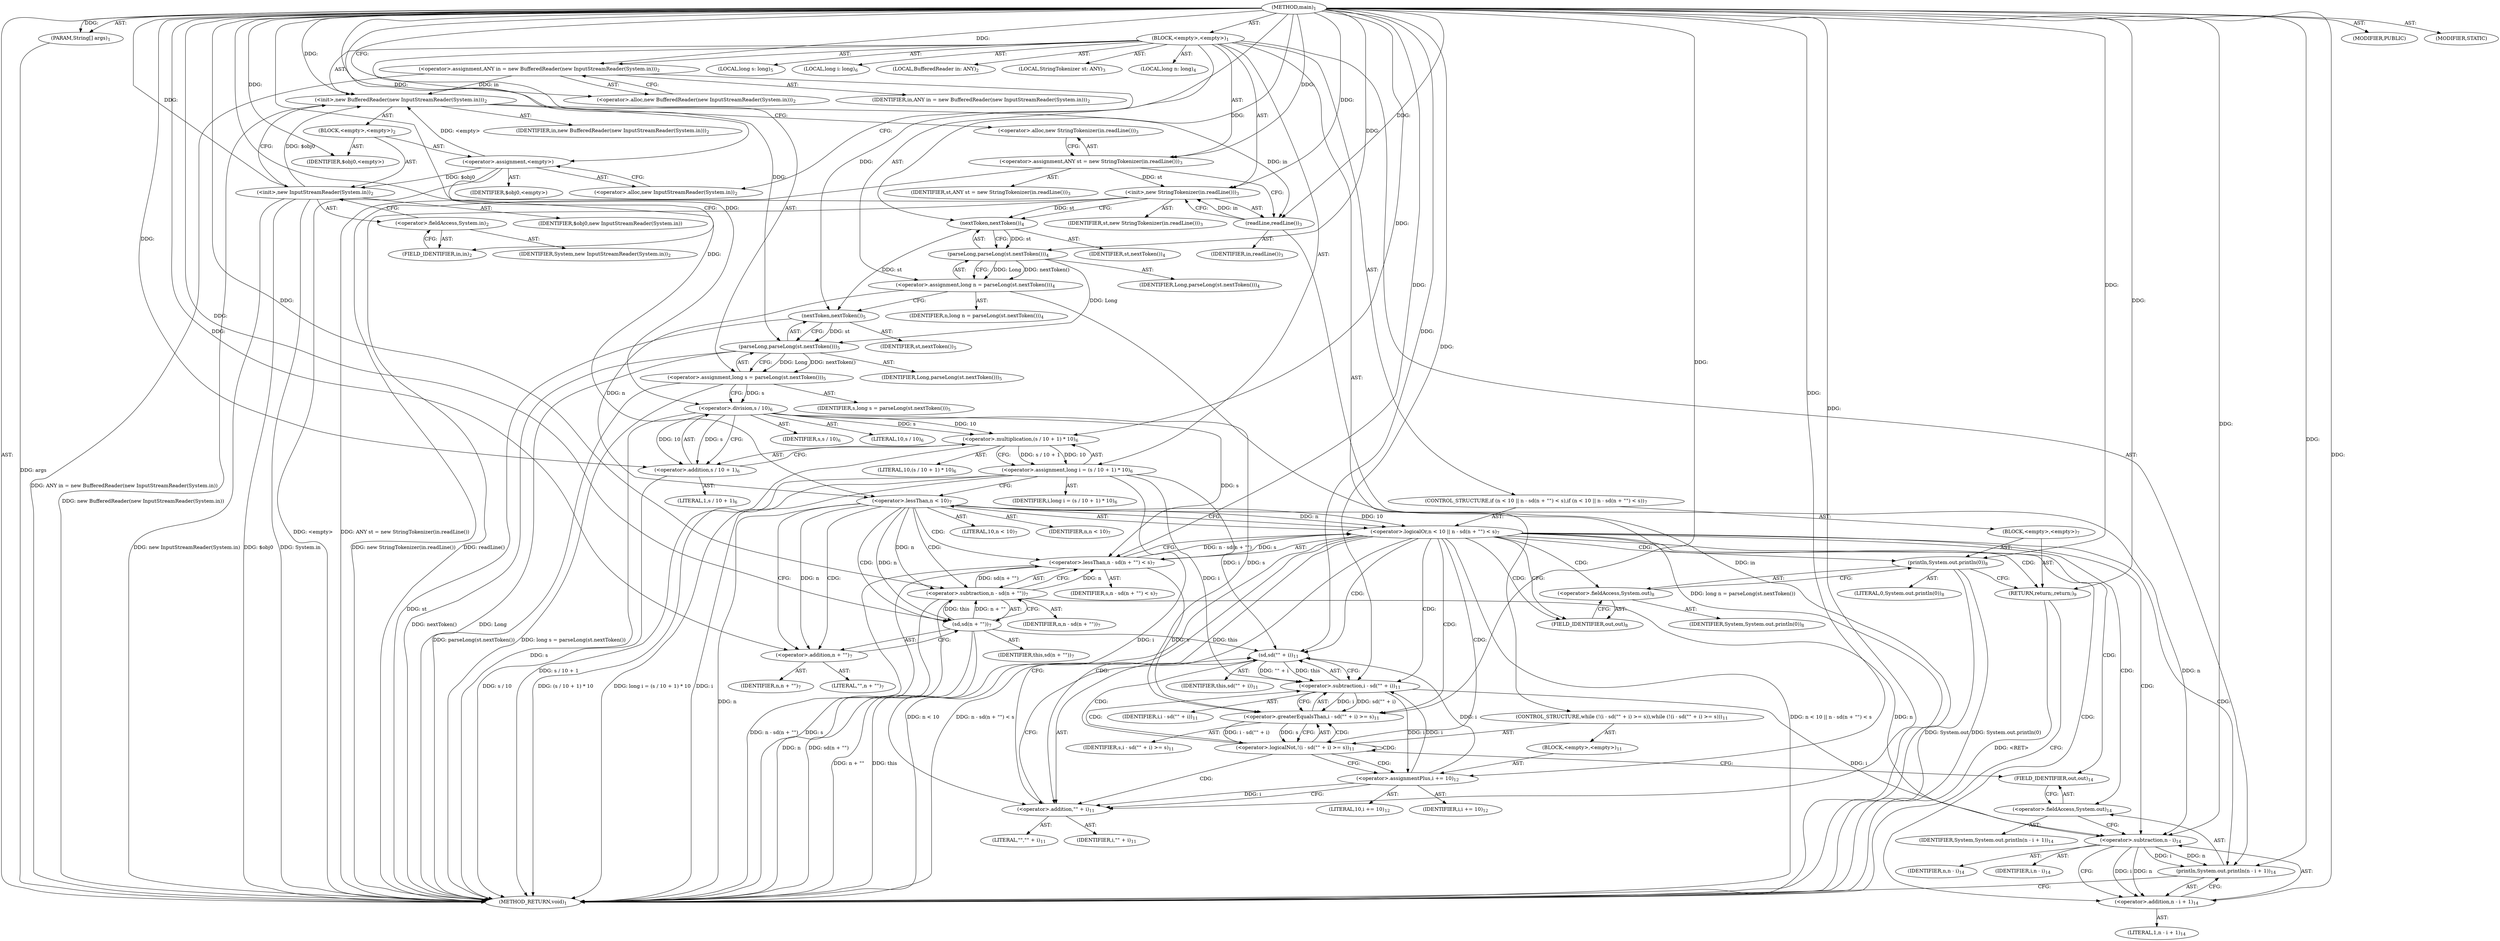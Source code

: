 digraph "main" {  
"21" [label = <(METHOD,main)<SUB>1</SUB>> ]
"22" [label = <(PARAM,String[] args)<SUB>1</SUB>> ]
"23" [label = <(BLOCK,&lt;empty&gt;,&lt;empty&gt;)<SUB>1</SUB>> ]
"4" [label = <(LOCAL,BufferedReader in: ANY)<SUB>2</SUB>> ]
"24" [label = <(&lt;operator&gt;.assignment,ANY in = new BufferedReader(new InputStreamReader(System.in)))<SUB>2</SUB>> ]
"25" [label = <(IDENTIFIER,in,ANY in = new BufferedReader(new InputStreamReader(System.in)))<SUB>2</SUB>> ]
"26" [label = <(&lt;operator&gt;.alloc,new BufferedReader(new InputStreamReader(System.in)))<SUB>2</SUB>> ]
"27" [label = <(&lt;init&gt;,new BufferedReader(new InputStreamReader(System.in)))<SUB>2</SUB>> ]
"3" [label = <(IDENTIFIER,in,new BufferedReader(new InputStreamReader(System.in)))<SUB>2</SUB>> ]
"28" [label = <(BLOCK,&lt;empty&gt;,&lt;empty&gt;)<SUB>2</SUB>> ]
"29" [label = <(&lt;operator&gt;.assignment,&lt;empty&gt;)> ]
"30" [label = <(IDENTIFIER,$obj0,&lt;empty&gt;)> ]
"31" [label = <(&lt;operator&gt;.alloc,new InputStreamReader(System.in))<SUB>2</SUB>> ]
"32" [label = <(&lt;init&gt;,new InputStreamReader(System.in))<SUB>2</SUB>> ]
"33" [label = <(IDENTIFIER,$obj0,new InputStreamReader(System.in))> ]
"34" [label = <(&lt;operator&gt;.fieldAccess,System.in)<SUB>2</SUB>> ]
"35" [label = <(IDENTIFIER,System,new InputStreamReader(System.in))<SUB>2</SUB>> ]
"36" [label = <(FIELD_IDENTIFIER,in,in)<SUB>2</SUB>> ]
"37" [label = <(IDENTIFIER,$obj0,&lt;empty&gt;)> ]
"6" [label = <(LOCAL,StringTokenizer st: ANY)<SUB>3</SUB>> ]
"38" [label = <(&lt;operator&gt;.assignment,ANY st = new StringTokenizer(in.readLine()))<SUB>3</SUB>> ]
"39" [label = <(IDENTIFIER,st,ANY st = new StringTokenizer(in.readLine()))<SUB>3</SUB>> ]
"40" [label = <(&lt;operator&gt;.alloc,new StringTokenizer(in.readLine()))<SUB>3</SUB>> ]
"41" [label = <(&lt;init&gt;,new StringTokenizer(in.readLine()))<SUB>3</SUB>> ]
"5" [label = <(IDENTIFIER,st,new StringTokenizer(in.readLine()))<SUB>3</SUB>> ]
"42" [label = <(readLine,readLine())<SUB>3</SUB>> ]
"43" [label = <(IDENTIFIER,in,readLine())<SUB>3</SUB>> ]
"44" [label = <(LOCAL,long n: long)<SUB>4</SUB>> ]
"45" [label = <(&lt;operator&gt;.assignment,long n = parseLong(st.nextToken()))<SUB>4</SUB>> ]
"46" [label = <(IDENTIFIER,n,long n = parseLong(st.nextToken()))<SUB>4</SUB>> ]
"47" [label = <(parseLong,parseLong(st.nextToken()))<SUB>4</SUB>> ]
"48" [label = <(IDENTIFIER,Long,parseLong(st.nextToken()))<SUB>4</SUB>> ]
"49" [label = <(nextToken,nextToken())<SUB>4</SUB>> ]
"50" [label = <(IDENTIFIER,st,nextToken())<SUB>4</SUB>> ]
"51" [label = <(LOCAL,long s: long)<SUB>5</SUB>> ]
"52" [label = <(&lt;operator&gt;.assignment,long s = parseLong(st.nextToken()))<SUB>5</SUB>> ]
"53" [label = <(IDENTIFIER,s,long s = parseLong(st.nextToken()))<SUB>5</SUB>> ]
"54" [label = <(parseLong,parseLong(st.nextToken()))<SUB>5</SUB>> ]
"55" [label = <(IDENTIFIER,Long,parseLong(st.nextToken()))<SUB>5</SUB>> ]
"56" [label = <(nextToken,nextToken())<SUB>5</SUB>> ]
"57" [label = <(IDENTIFIER,st,nextToken())<SUB>5</SUB>> ]
"58" [label = <(LOCAL,long i: long)<SUB>6</SUB>> ]
"59" [label = <(&lt;operator&gt;.assignment,long i = (s / 10 + 1) * 10)<SUB>6</SUB>> ]
"60" [label = <(IDENTIFIER,i,long i = (s / 10 + 1) * 10)<SUB>6</SUB>> ]
"61" [label = <(&lt;operator&gt;.multiplication,(s / 10 + 1) * 10)<SUB>6</SUB>> ]
"62" [label = <(&lt;operator&gt;.addition,s / 10 + 1)<SUB>6</SUB>> ]
"63" [label = <(&lt;operator&gt;.division,s / 10)<SUB>6</SUB>> ]
"64" [label = <(IDENTIFIER,s,s / 10)<SUB>6</SUB>> ]
"65" [label = <(LITERAL,10,s / 10)<SUB>6</SUB>> ]
"66" [label = <(LITERAL,1,s / 10 + 1)<SUB>6</SUB>> ]
"67" [label = <(LITERAL,10,(s / 10 + 1) * 10)<SUB>6</SUB>> ]
"68" [label = <(CONTROL_STRUCTURE,if (n &lt; 10 || n - sd(n + &quot;&quot;) &lt; s),if (n &lt; 10 || n - sd(n + &quot;&quot;) &lt; s))<SUB>7</SUB>> ]
"69" [label = <(&lt;operator&gt;.logicalOr,n &lt; 10 || n - sd(n + &quot;&quot;) &lt; s)<SUB>7</SUB>> ]
"70" [label = <(&lt;operator&gt;.lessThan,n &lt; 10)<SUB>7</SUB>> ]
"71" [label = <(IDENTIFIER,n,n &lt; 10)<SUB>7</SUB>> ]
"72" [label = <(LITERAL,10,n &lt; 10)<SUB>7</SUB>> ]
"73" [label = <(&lt;operator&gt;.lessThan,n - sd(n + &quot;&quot;) &lt; s)<SUB>7</SUB>> ]
"74" [label = <(&lt;operator&gt;.subtraction,n - sd(n + &quot;&quot;))<SUB>7</SUB>> ]
"75" [label = <(IDENTIFIER,n,n - sd(n + &quot;&quot;))<SUB>7</SUB>> ]
"76" [label = <(sd,sd(n + &quot;&quot;))<SUB>7</SUB>> ]
"77" [label = <(IDENTIFIER,this,sd(n + &quot;&quot;))<SUB>7</SUB>> ]
"78" [label = <(&lt;operator&gt;.addition,n + &quot;&quot;)<SUB>7</SUB>> ]
"79" [label = <(IDENTIFIER,n,n + &quot;&quot;)<SUB>7</SUB>> ]
"80" [label = <(LITERAL,&quot;&quot;,n + &quot;&quot;)<SUB>7</SUB>> ]
"81" [label = <(IDENTIFIER,s,n - sd(n + &quot;&quot;) &lt; s)<SUB>7</SUB>> ]
"82" [label = <(BLOCK,&lt;empty&gt;,&lt;empty&gt;)<SUB>7</SUB>> ]
"83" [label = <(println,System.out.println(0))<SUB>8</SUB>> ]
"84" [label = <(&lt;operator&gt;.fieldAccess,System.out)<SUB>8</SUB>> ]
"85" [label = <(IDENTIFIER,System,System.out.println(0))<SUB>8</SUB>> ]
"86" [label = <(FIELD_IDENTIFIER,out,out)<SUB>8</SUB>> ]
"87" [label = <(LITERAL,0,System.out.println(0))<SUB>8</SUB>> ]
"88" [label = <(RETURN,return;,return;)<SUB>9</SUB>> ]
"89" [label = <(CONTROL_STRUCTURE,while (!(i - sd(&quot;&quot; + i) &gt;= s)),while (!(i - sd(&quot;&quot; + i) &gt;= s)))<SUB>11</SUB>> ]
"90" [label = <(&lt;operator&gt;.logicalNot,!(i - sd(&quot;&quot; + i) &gt;= s))<SUB>11</SUB>> ]
"91" [label = <(&lt;operator&gt;.greaterEqualsThan,i - sd(&quot;&quot; + i) &gt;= s)<SUB>11</SUB>> ]
"92" [label = <(&lt;operator&gt;.subtraction,i - sd(&quot;&quot; + i))<SUB>11</SUB>> ]
"93" [label = <(IDENTIFIER,i,i - sd(&quot;&quot; + i))<SUB>11</SUB>> ]
"94" [label = <(sd,sd(&quot;&quot; + i))<SUB>11</SUB>> ]
"95" [label = <(IDENTIFIER,this,sd(&quot;&quot; + i))<SUB>11</SUB>> ]
"96" [label = <(&lt;operator&gt;.addition,&quot;&quot; + i)<SUB>11</SUB>> ]
"97" [label = <(LITERAL,&quot;&quot;,&quot;&quot; + i)<SUB>11</SUB>> ]
"98" [label = <(IDENTIFIER,i,&quot;&quot; + i)<SUB>11</SUB>> ]
"99" [label = <(IDENTIFIER,s,i - sd(&quot;&quot; + i) &gt;= s)<SUB>11</SUB>> ]
"100" [label = <(BLOCK,&lt;empty&gt;,&lt;empty&gt;)<SUB>11</SUB>> ]
"101" [label = <(&lt;operator&gt;.assignmentPlus,i += 10)<SUB>12</SUB>> ]
"102" [label = <(IDENTIFIER,i,i += 10)<SUB>12</SUB>> ]
"103" [label = <(LITERAL,10,i += 10)<SUB>12</SUB>> ]
"104" [label = <(println,System.out.println(n - i + 1))<SUB>14</SUB>> ]
"105" [label = <(&lt;operator&gt;.fieldAccess,System.out)<SUB>14</SUB>> ]
"106" [label = <(IDENTIFIER,System,System.out.println(n - i + 1))<SUB>14</SUB>> ]
"107" [label = <(FIELD_IDENTIFIER,out,out)<SUB>14</SUB>> ]
"108" [label = <(&lt;operator&gt;.addition,n - i + 1)<SUB>14</SUB>> ]
"109" [label = <(&lt;operator&gt;.subtraction,n - i)<SUB>14</SUB>> ]
"110" [label = <(IDENTIFIER,n,n - i)<SUB>14</SUB>> ]
"111" [label = <(IDENTIFIER,i,n - i)<SUB>14</SUB>> ]
"112" [label = <(LITERAL,1,n - i + 1)<SUB>14</SUB>> ]
"113" [label = <(MODIFIER,PUBLIC)> ]
"114" [label = <(MODIFIER,STATIC)> ]
"115" [label = <(METHOD_RETURN,void)<SUB>1</SUB>> ]
  "21" -> "22"  [ label = "AST: "] 
  "21" -> "23"  [ label = "AST: "] 
  "21" -> "113"  [ label = "AST: "] 
  "21" -> "114"  [ label = "AST: "] 
  "21" -> "115"  [ label = "AST: "] 
  "23" -> "4"  [ label = "AST: "] 
  "23" -> "24"  [ label = "AST: "] 
  "23" -> "27"  [ label = "AST: "] 
  "23" -> "6"  [ label = "AST: "] 
  "23" -> "38"  [ label = "AST: "] 
  "23" -> "41"  [ label = "AST: "] 
  "23" -> "44"  [ label = "AST: "] 
  "23" -> "45"  [ label = "AST: "] 
  "23" -> "51"  [ label = "AST: "] 
  "23" -> "52"  [ label = "AST: "] 
  "23" -> "58"  [ label = "AST: "] 
  "23" -> "59"  [ label = "AST: "] 
  "23" -> "68"  [ label = "AST: "] 
  "23" -> "89"  [ label = "AST: "] 
  "23" -> "104"  [ label = "AST: "] 
  "24" -> "25"  [ label = "AST: "] 
  "24" -> "26"  [ label = "AST: "] 
  "27" -> "3"  [ label = "AST: "] 
  "27" -> "28"  [ label = "AST: "] 
  "28" -> "29"  [ label = "AST: "] 
  "28" -> "32"  [ label = "AST: "] 
  "28" -> "37"  [ label = "AST: "] 
  "29" -> "30"  [ label = "AST: "] 
  "29" -> "31"  [ label = "AST: "] 
  "32" -> "33"  [ label = "AST: "] 
  "32" -> "34"  [ label = "AST: "] 
  "34" -> "35"  [ label = "AST: "] 
  "34" -> "36"  [ label = "AST: "] 
  "38" -> "39"  [ label = "AST: "] 
  "38" -> "40"  [ label = "AST: "] 
  "41" -> "5"  [ label = "AST: "] 
  "41" -> "42"  [ label = "AST: "] 
  "42" -> "43"  [ label = "AST: "] 
  "45" -> "46"  [ label = "AST: "] 
  "45" -> "47"  [ label = "AST: "] 
  "47" -> "48"  [ label = "AST: "] 
  "47" -> "49"  [ label = "AST: "] 
  "49" -> "50"  [ label = "AST: "] 
  "52" -> "53"  [ label = "AST: "] 
  "52" -> "54"  [ label = "AST: "] 
  "54" -> "55"  [ label = "AST: "] 
  "54" -> "56"  [ label = "AST: "] 
  "56" -> "57"  [ label = "AST: "] 
  "59" -> "60"  [ label = "AST: "] 
  "59" -> "61"  [ label = "AST: "] 
  "61" -> "62"  [ label = "AST: "] 
  "61" -> "67"  [ label = "AST: "] 
  "62" -> "63"  [ label = "AST: "] 
  "62" -> "66"  [ label = "AST: "] 
  "63" -> "64"  [ label = "AST: "] 
  "63" -> "65"  [ label = "AST: "] 
  "68" -> "69"  [ label = "AST: "] 
  "68" -> "82"  [ label = "AST: "] 
  "69" -> "70"  [ label = "AST: "] 
  "69" -> "73"  [ label = "AST: "] 
  "70" -> "71"  [ label = "AST: "] 
  "70" -> "72"  [ label = "AST: "] 
  "73" -> "74"  [ label = "AST: "] 
  "73" -> "81"  [ label = "AST: "] 
  "74" -> "75"  [ label = "AST: "] 
  "74" -> "76"  [ label = "AST: "] 
  "76" -> "77"  [ label = "AST: "] 
  "76" -> "78"  [ label = "AST: "] 
  "78" -> "79"  [ label = "AST: "] 
  "78" -> "80"  [ label = "AST: "] 
  "82" -> "83"  [ label = "AST: "] 
  "82" -> "88"  [ label = "AST: "] 
  "83" -> "84"  [ label = "AST: "] 
  "83" -> "87"  [ label = "AST: "] 
  "84" -> "85"  [ label = "AST: "] 
  "84" -> "86"  [ label = "AST: "] 
  "89" -> "90"  [ label = "AST: "] 
  "89" -> "100"  [ label = "AST: "] 
  "90" -> "91"  [ label = "AST: "] 
  "91" -> "92"  [ label = "AST: "] 
  "91" -> "99"  [ label = "AST: "] 
  "92" -> "93"  [ label = "AST: "] 
  "92" -> "94"  [ label = "AST: "] 
  "94" -> "95"  [ label = "AST: "] 
  "94" -> "96"  [ label = "AST: "] 
  "96" -> "97"  [ label = "AST: "] 
  "96" -> "98"  [ label = "AST: "] 
  "100" -> "101"  [ label = "AST: "] 
  "101" -> "102"  [ label = "AST: "] 
  "101" -> "103"  [ label = "AST: "] 
  "104" -> "105"  [ label = "AST: "] 
  "104" -> "108"  [ label = "AST: "] 
  "105" -> "106"  [ label = "AST: "] 
  "105" -> "107"  [ label = "AST: "] 
  "108" -> "109"  [ label = "AST: "] 
  "108" -> "112"  [ label = "AST: "] 
  "109" -> "110"  [ label = "AST: "] 
  "109" -> "111"  [ label = "AST: "] 
  "24" -> "31"  [ label = "CFG: "] 
  "27" -> "40"  [ label = "CFG: "] 
  "38" -> "42"  [ label = "CFG: "] 
  "41" -> "49"  [ label = "CFG: "] 
  "45" -> "56"  [ label = "CFG: "] 
  "52" -> "63"  [ label = "CFG: "] 
  "59" -> "70"  [ label = "CFG: "] 
  "104" -> "115"  [ label = "CFG: "] 
  "26" -> "24"  [ label = "CFG: "] 
  "40" -> "38"  [ label = "CFG: "] 
  "42" -> "41"  [ label = "CFG: "] 
  "47" -> "45"  [ label = "CFG: "] 
  "54" -> "52"  [ label = "CFG: "] 
  "61" -> "59"  [ label = "CFG: "] 
  "69" -> "86"  [ label = "CFG: "] 
  "69" -> "96"  [ label = "CFG: "] 
  "90" -> "101"  [ label = "CFG: "] 
  "90" -> "107"  [ label = "CFG: "] 
  "105" -> "109"  [ label = "CFG: "] 
  "108" -> "104"  [ label = "CFG: "] 
  "29" -> "36"  [ label = "CFG: "] 
  "32" -> "27"  [ label = "CFG: "] 
  "49" -> "47"  [ label = "CFG: "] 
  "56" -> "54"  [ label = "CFG: "] 
  "62" -> "61"  [ label = "CFG: "] 
  "70" -> "69"  [ label = "CFG: "] 
  "70" -> "78"  [ label = "CFG: "] 
  "73" -> "69"  [ label = "CFG: "] 
  "83" -> "88"  [ label = "CFG: "] 
  "88" -> "115"  [ label = "CFG: "] 
  "91" -> "90"  [ label = "CFG: "] 
  "101" -> "96"  [ label = "CFG: "] 
  "107" -> "105"  [ label = "CFG: "] 
  "109" -> "108"  [ label = "CFG: "] 
  "31" -> "29"  [ label = "CFG: "] 
  "34" -> "32"  [ label = "CFG: "] 
  "63" -> "62"  [ label = "CFG: "] 
  "74" -> "73"  [ label = "CFG: "] 
  "84" -> "83"  [ label = "CFG: "] 
  "92" -> "91"  [ label = "CFG: "] 
  "36" -> "34"  [ label = "CFG: "] 
  "76" -> "74"  [ label = "CFG: "] 
  "86" -> "84"  [ label = "CFG: "] 
  "94" -> "92"  [ label = "CFG: "] 
  "78" -> "76"  [ label = "CFG: "] 
  "96" -> "94"  [ label = "CFG: "] 
  "21" -> "26"  [ label = "CFG: "] 
  "88" -> "115"  [ label = "DDG: &lt;RET&gt;"] 
  "22" -> "115"  [ label = "DDG: args"] 
  "24" -> "115"  [ label = "DDG: ANY in = new BufferedReader(new InputStreamReader(System.in))"] 
  "29" -> "115"  [ label = "DDG: &lt;empty&gt;"] 
  "32" -> "115"  [ label = "DDG: $obj0"] 
  "32" -> "115"  [ label = "DDG: System.in"] 
  "32" -> "115"  [ label = "DDG: new InputStreamReader(System.in)"] 
  "27" -> "115"  [ label = "DDG: new BufferedReader(new InputStreamReader(System.in))"] 
  "38" -> "115"  [ label = "DDG: ANY st = new StringTokenizer(in.readLine())"] 
  "42" -> "115"  [ label = "DDG: in"] 
  "41" -> "115"  [ label = "DDG: readLine()"] 
  "41" -> "115"  [ label = "DDG: new StringTokenizer(in.readLine())"] 
  "45" -> "115"  [ label = "DDG: long n = parseLong(st.nextToken())"] 
  "54" -> "115"  [ label = "DDG: Long"] 
  "56" -> "115"  [ label = "DDG: st"] 
  "54" -> "115"  [ label = "DDG: nextToken()"] 
  "52" -> "115"  [ label = "DDG: parseLong(st.nextToken())"] 
  "52" -> "115"  [ label = "DDG: long s = parseLong(st.nextToken())"] 
  "59" -> "115"  [ label = "DDG: i"] 
  "63" -> "115"  [ label = "DDG: s"] 
  "62" -> "115"  [ label = "DDG: s / 10"] 
  "61" -> "115"  [ label = "DDG: s / 10 + 1"] 
  "59" -> "115"  [ label = "DDG: (s / 10 + 1) * 10"] 
  "59" -> "115"  [ label = "DDG: long i = (s / 10 + 1) * 10"] 
  "70" -> "115"  [ label = "DDG: n"] 
  "69" -> "115"  [ label = "DDG: n &lt; 10"] 
  "74" -> "115"  [ label = "DDG: n"] 
  "76" -> "115"  [ label = "DDG: this"] 
  "76" -> "115"  [ label = "DDG: n + &quot;&quot;"] 
  "74" -> "115"  [ label = "DDG: sd(n + &quot;&quot;)"] 
  "73" -> "115"  [ label = "DDG: n - sd(n + &quot;&quot;)"] 
  "73" -> "115"  [ label = "DDG: s"] 
  "69" -> "115"  [ label = "DDG: n - sd(n + &quot;&quot;) &lt; s"] 
  "69" -> "115"  [ label = "DDG: n &lt; 10 || n - sd(n + &quot;&quot;) &lt; s"] 
  "83" -> "115"  [ label = "DDG: System.out"] 
  "83" -> "115"  [ label = "DDG: System.out.println(0)"] 
  "21" -> "22"  [ label = "DDG: "] 
  "21" -> "24"  [ label = "DDG: "] 
  "21" -> "38"  [ label = "DDG: "] 
  "47" -> "45"  [ label = "DDG: Long"] 
  "47" -> "45"  [ label = "DDG: nextToken()"] 
  "54" -> "52"  [ label = "DDG: Long"] 
  "54" -> "52"  [ label = "DDG: nextToken()"] 
  "61" -> "59"  [ label = "DDG: s / 10 + 1"] 
  "61" -> "59"  [ label = "DDG: 10"] 
  "24" -> "27"  [ label = "DDG: in"] 
  "21" -> "27"  [ label = "DDG: "] 
  "29" -> "27"  [ label = "DDG: &lt;empty&gt;"] 
  "32" -> "27"  [ label = "DDG: $obj0"] 
  "38" -> "41"  [ label = "DDG: st"] 
  "21" -> "41"  [ label = "DDG: "] 
  "42" -> "41"  [ label = "DDG: in"] 
  "109" -> "104"  [ label = "DDG: n"] 
  "109" -> "104"  [ label = "DDG: i"] 
  "21" -> "104"  [ label = "DDG: "] 
  "21" -> "29"  [ label = "DDG: "] 
  "21" -> "37"  [ label = "DDG: "] 
  "27" -> "42"  [ label = "DDG: in"] 
  "21" -> "42"  [ label = "DDG: "] 
  "21" -> "47"  [ label = "DDG: "] 
  "49" -> "47"  [ label = "DDG: st"] 
  "47" -> "54"  [ label = "DDG: Long"] 
  "21" -> "54"  [ label = "DDG: "] 
  "56" -> "54"  [ label = "DDG: st"] 
  "63" -> "61"  [ label = "DDG: s"] 
  "63" -> "61"  [ label = "DDG: 10"] 
  "21" -> "61"  [ label = "DDG: "] 
  "70" -> "69"  [ label = "DDG: n"] 
  "70" -> "69"  [ label = "DDG: 10"] 
  "73" -> "69"  [ label = "DDG: n - sd(n + &quot;&quot;)"] 
  "73" -> "69"  [ label = "DDG: s"] 
  "21" -> "88"  [ label = "DDG: "] 
  "91" -> "90"  [ label = "DDG: i - sd(&quot;&quot; + i)"] 
  "91" -> "90"  [ label = "DDG: s"] 
  "21" -> "101"  [ label = "DDG: "] 
  "109" -> "108"  [ label = "DDG: n"] 
  "109" -> "108"  [ label = "DDG: i"] 
  "21" -> "108"  [ label = "DDG: "] 
  "29" -> "32"  [ label = "DDG: $obj0"] 
  "21" -> "32"  [ label = "DDG: "] 
  "41" -> "49"  [ label = "DDG: st"] 
  "21" -> "49"  [ label = "DDG: "] 
  "49" -> "56"  [ label = "DDG: st"] 
  "21" -> "56"  [ label = "DDG: "] 
  "63" -> "62"  [ label = "DDG: s"] 
  "63" -> "62"  [ label = "DDG: 10"] 
  "21" -> "62"  [ label = "DDG: "] 
  "45" -> "70"  [ label = "DDG: n"] 
  "21" -> "70"  [ label = "DDG: "] 
  "74" -> "73"  [ label = "DDG: n"] 
  "74" -> "73"  [ label = "DDG: sd(n + &quot;&quot;)"] 
  "63" -> "73"  [ label = "DDG: s"] 
  "21" -> "73"  [ label = "DDG: "] 
  "21" -> "83"  [ label = "DDG: "] 
  "92" -> "91"  [ label = "DDG: i"] 
  "92" -> "91"  [ label = "DDG: sd(&quot;&quot; + i)"] 
  "63" -> "91"  [ label = "DDG: s"] 
  "73" -> "91"  [ label = "DDG: s"] 
  "21" -> "91"  [ label = "DDG: "] 
  "92" -> "101"  [ label = "DDG: i"] 
  "70" -> "109"  [ label = "DDG: n"] 
  "74" -> "109"  [ label = "DDG: n"] 
  "21" -> "109"  [ label = "DDG: "] 
  "92" -> "109"  [ label = "DDG: i"] 
  "52" -> "63"  [ label = "DDG: s"] 
  "21" -> "63"  [ label = "DDG: "] 
  "21" -> "74"  [ label = "DDG: "] 
  "70" -> "74"  [ label = "DDG: n"] 
  "76" -> "74"  [ label = "DDG: this"] 
  "76" -> "74"  [ label = "DDG: n + &quot;&quot;"] 
  "21" -> "92"  [ label = "DDG: "] 
  "59" -> "92"  [ label = "DDG: i"] 
  "101" -> "92"  [ label = "DDG: i"] 
  "94" -> "92"  [ label = "DDG: this"] 
  "94" -> "92"  [ label = "DDG: &quot;&quot; + i"] 
  "21" -> "76"  [ label = "DDG: "] 
  "70" -> "76"  [ label = "DDG: n"] 
  "76" -> "94"  [ label = "DDG: this"] 
  "21" -> "94"  [ label = "DDG: "] 
  "59" -> "94"  [ label = "DDG: i"] 
  "101" -> "94"  [ label = "DDG: i"] 
  "70" -> "78"  [ label = "DDG: n"] 
  "21" -> "78"  [ label = "DDG: "] 
  "21" -> "96"  [ label = "DDG: "] 
  "59" -> "96"  [ label = "DDG: i"] 
  "101" -> "96"  [ label = "DDG: i"] 
  "69" -> "107"  [ label = "CDG: "] 
  "69" -> "94"  [ label = "CDG: "] 
  "69" -> "96"  [ label = "CDG: "] 
  "69" -> "83"  [ label = "CDG: "] 
  "69" -> "105"  [ label = "CDG: "] 
  "69" -> "84"  [ label = "CDG: "] 
  "69" -> "88"  [ label = "CDG: "] 
  "69" -> "104"  [ label = "CDG: "] 
  "69" -> "92"  [ label = "CDG: "] 
  "69" -> "91"  [ label = "CDG: "] 
  "69" -> "108"  [ label = "CDG: "] 
  "69" -> "90"  [ label = "CDG: "] 
  "69" -> "109"  [ label = "CDG: "] 
  "69" -> "86"  [ label = "CDG: "] 
  "90" -> "94"  [ label = "CDG: "] 
  "90" -> "96"  [ label = "CDG: "] 
  "90" -> "92"  [ label = "CDG: "] 
  "90" -> "91"  [ label = "CDG: "] 
  "90" -> "101"  [ label = "CDG: "] 
  "90" -> "90"  [ label = "CDG: "] 
  "70" -> "73"  [ label = "CDG: "] 
  "70" -> "74"  [ label = "CDG: "] 
  "70" -> "76"  [ label = "CDG: "] 
  "70" -> "78"  [ label = "CDG: "] 
}
